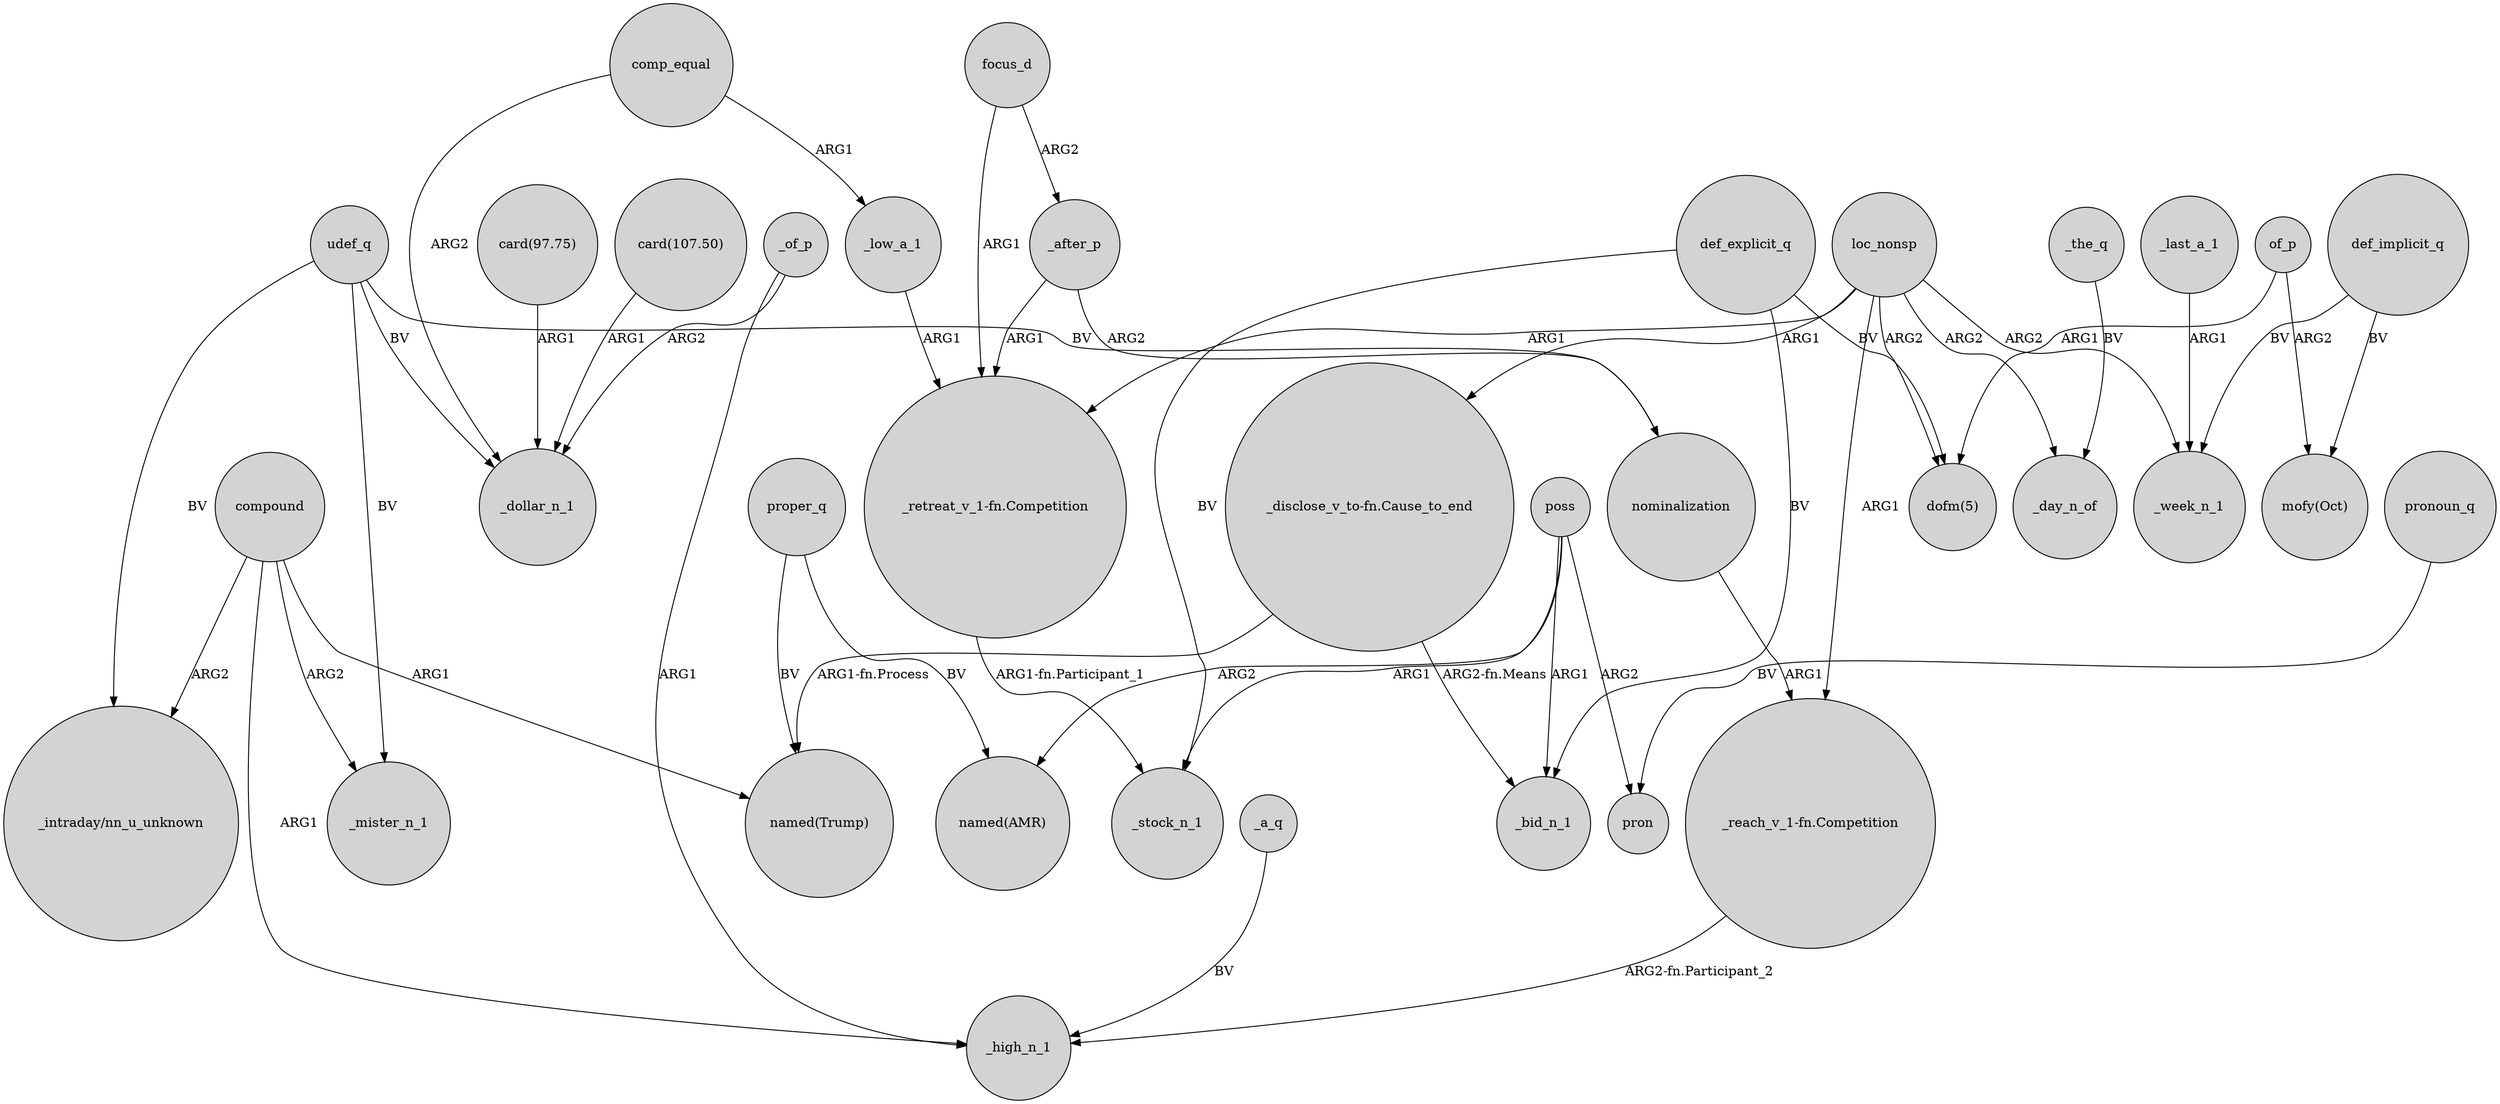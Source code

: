 digraph {
	node [shape=circle style=filled]
	"card(107.50)" -> _dollar_n_1 [label=ARG1]
	_after_p -> "_retreat_v_1-fn.Competition" [label=ARG1]
	compound -> "_intraday/nn_u_unknown" [label=ARG2]
	compound -> _mister_n_1 [label=ARG2]
	poss -> _bid_n_1 [label=ARG1]
	udef_q -> "_intraday/nn_u_unknown" [label=BV]
	compound -> "named(Trump)" [label=ARG1]
	"_disclose_v_to-fn.Cause_to_end" -> "named(Trump)" [label="ARG1-fn.Process"]
	of_p -> "mofy(Oct)" [label=ARG2]
	"_retreat_v_1-fn.Competition" -> _stock_n_1 [label="ARG1-fn.Participant_1"]
	_low_a_1 -> "_retreat_v_1-fn.Competition" [label=ARG1]
	udef_q -> nominalization [label=BV]
	def_explicit_q -> _stock_n_1 [label=BV]
	nominalization -> "_reach_v_1-fn.Competition" [label=ARG1]
	poss -> "named(AMR)" [label=ARG2]
	loc_nonsp -> _week_n_1 [label=ARG2]
	udef_q -> _mister_n_1 [label=BV]
	compound -> _high_n_1 [label=ARG1]
	focus_d -> "_retreat_v_1-fn.Competition" [label=ARG1]
	of_p -> "dofm(5)" [label=ARG1]
	_after_p -> nominalization [label=ARG2]
	pronoun_q -> pron [label=BV]
	def_explicit_q -> _bid_n_1 [label=BV]
	poss -> pron [label=ARG2]
	_a_q -> _high_n_1 [label=BV]
	comp_equal -> _dollar_n_1 [label=ARG2]
	_the_q -> _day_n_of [label=BV]
	_last_a_1 -> _week_n_1 [label=ARG1]
	"_disclose_v_to-fn.Cause_to_end" -> _bid_n_1 [label="ARG2-fn.Means"]
	poss -> _stock_n_1 [label=ARG1]
	_of_p -> _high_n_1 [label=ARG1]
	def_explicit_q -> "dofm(5)" [label=BV]
	loc_nonsp -> "_disclose_v_to-fn.Cause_to_end" [label=ARG1]
	def_implicit_q -> _week_n_1 [label=BV]
	loc_nonsp -> "_retreat_v_1-fn.Competition" [label=ARG1]
	udef_q -> _dollar_n_1 [label=BV]
	focus_d -> _after_p [label=ARG2]
	loc_nonsp -> "dofm(5)" [label=ARG2]
	def_implicit_q -> "mofy(Oct)" [label=BV]
	"_reach_v_1-fn.Competition" -> _high_n_1 [label="ARG2-fn.Participant_2"]
	loc_nonsp -> "_reach_v_1-fn.Competition" [label=ARG1]
	proper_q -> "named(AMR)" [label=BV]
	proper_q -> "named(Trump)" [label=BV]
	_of_p -> _dollar_n_1 [label=ARG2]
	comp_equal -> _low_a_1 [label=ARG1]
	loc_nonsp -> _day_n_of [label=ARG2]
	"card(97.75)" -> _dollar_n_1 [label=ARG1]
}
